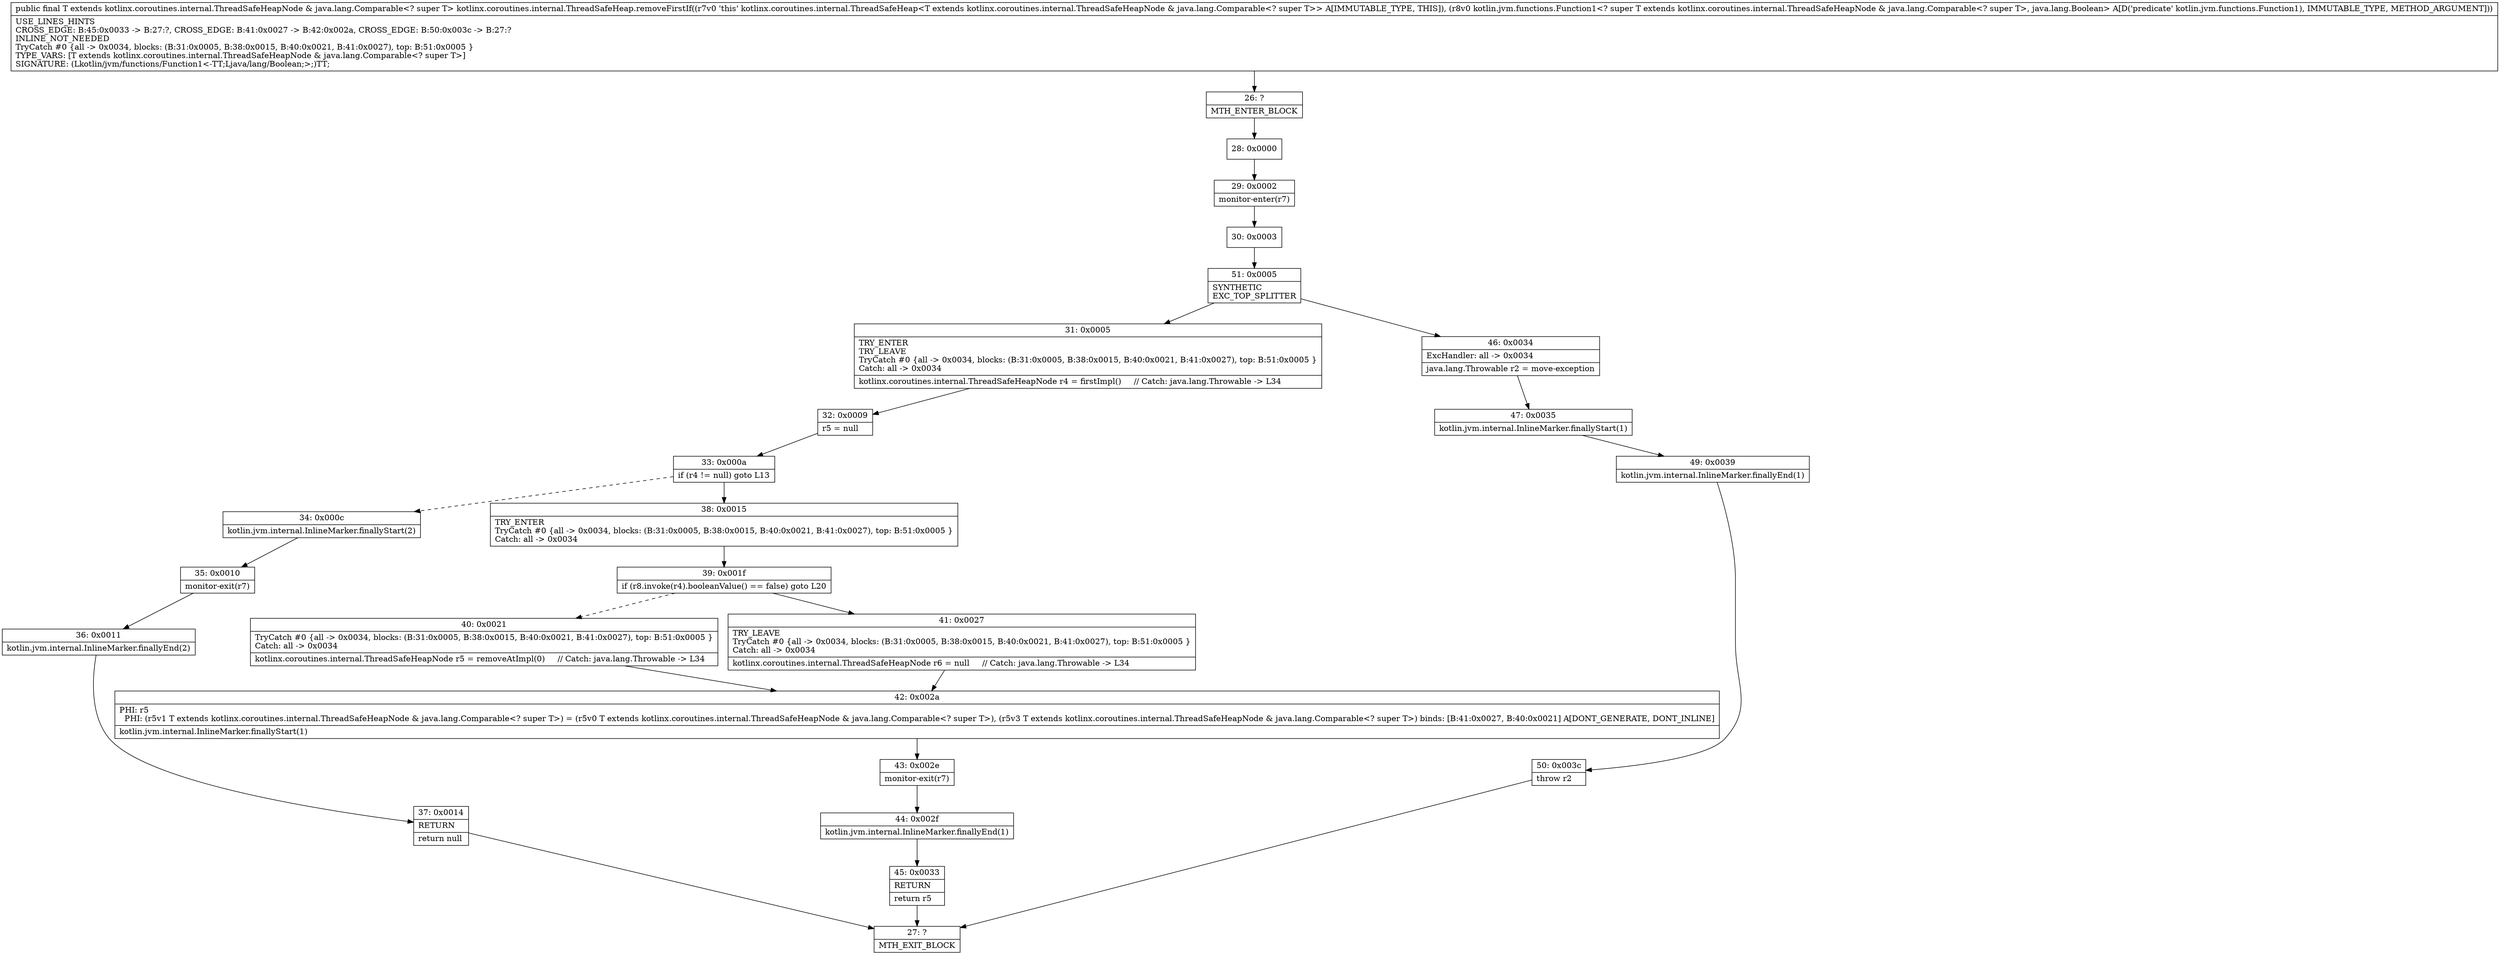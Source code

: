 digraph "CFG forkotlinx.coroutines.internal.ThreadSafeHeap.removeFirstIf(Lkotlin\/jvm\/functions\/Function1;)Lkotlinx\/coroutines\/internal\/ThreadSafeHeapNode;" {
Node_26 [shape=record,label="{26\:\ ?|MTH_ENTER_BLOCK\l}"];
Node_28 [shape=record,label="{28\:\ 0x0000}"];
Node_29 [shape=record,label="{29\:\ 0x0002|monitor\-enter(r7)\l}"];
Node_30 [shape=record,label="{30\:\ 0x0003}"];
Node_51 [shape=record,label="{51\:\ 0x0005|SYNTHETIC\lEXC_TOP_SPLITTER\l}"];
Node_31 [shape=record,label="{31\:\ 0x0005|TRY_ENTER\lTRY_LEAVE\lTryCatch #0 \{all \-\> 0x0034, blocks: (B:31:0x0005, B:38:0x0015, B:40:0x0021, B:41:0x0027), top: B:51:0x0005 \}\lCatch: all \-\> 0x0034\l|kotlinx.coroutines.internal.ThreadSafeHeapNode r4 = firstImpl()     \/\/ Catch: java.lang.Throwable \-\> L34\l}"];
Node_32 [shape=record,label="{32\:\ 0x0009|r5 = null\l}"];
Node_33 [shape=record,label="{33\:\ 0x000a|if (r4 != null) goto L13\l}"];
Node_34 [shape=record,label="{34\:\ 0x000c|kotlin.jvm.internal.InlineMarker.finallyStart(2)\l}"];
Node_35 [shape=record,label="{35\:\ 0x0010|monitor\-exit(r7)\l}"];
Node_36 [shape=record,label="{36\:\ 0x0011|kotlin.jvm.internal.InlineMarker.finallyEnd(2)\l}"];
Node_37 [shape=record,label="{37\:\ 0x0014|RETURN\l|return null\l}"];
Node_27 [shape=record,label="{27\:\ ?|MTH_EXIT_BLOCK\l}"];
Node_38 [shape=record,label="{38\:\ 0x0015|TRY_ENTER\lTryCatch #0 \{all \-\> 0x0034, blocks: (B:31:0x0005, B:38:0x0015, B:40:0x0021, B:41:0x0027), top: B:51:0x0005 \}\lCatch: all \-\> 0x0034\l}"];
Node_39 [shape=record,label="{39\:\ 0x001f|if (r8.invoke(r4).booleanValue() == false) goto L20\l}"];
Node_40 [shape=record,label="{40\:\ 0x0021|TryCatch #0 \{all \-\> 0x0034, blocks: (B:31:0x0005, B:38:0x0015, B:40:0x0021, B:41:0x0027), top: B:51:0x0005 \}\lCatch: all \-\> 0x0034\l|kotlinx.coroutines.internal.ThreadSafeHeapNode r5 = removeAtImpl(0)     \/\/ Catch: java.lang.Throwable \-\> L34\l}"];
Node_42 [shape=record,label="{42\:\ 0x002a|PHI: r5 \l  PHI: (r5v1 T extends kotlinx.coroutines.internal.ThreadSafeHeapNode & java.lang.Comparable\<? super T\>) = (r5v0 T extends kotlinx.coroutines.internal.ThreadSafeHeapNode & java.lang.Comparable\<? super T\>), (r5v3 T extends kotlinx.coroutines.internal.ThreadSafeHeapNode & java.lang.Comparable\<? super T\>) binds: [B:41:0x0027, B:40:0x0021] A[DONT_GENERATE, DONT_INLINE]\l|kotlin.jvm.internal.InlineMarker.finallyStart(1)\l}"];
Node_43 [shape=record,label="{43\:\ 0x002e|monitor\-exit(r7)\l}"];
Node_44 [shape=record,label="{44\:\ 0x002f|kotlin.jvm.internal.InlineMarker.finallyEnd(1)\l}"];
Node_45 [shape=record,label="{45\:\ 0x0033|RETURN\l|return r5\l}"];
Node_41 [shape=record,label="{41\:\ 0x0027|TRY_LEAVE\lTryCatch #0 \{all \-\> 0x0034, blocks: (B:31:0x0005, B:38:0x0015, B:40:0x0021, B:41:0x0027), top: B:51:0x0005 \}\lCatch: all \-\> 0x0034\l|kotlinx.coroutines.internal.ThreadSafeHeapNode r6 = null     \/\/ Catch: java.lang.Throwable \-\> L34\l}"];
Node_46 [shape=record,label="{46\:\ 0x0034|ExcHandler: all \-\> 0x0034\l|java.lang.Throwable r2 = move\-exception\l}"];
Node_47 [shape=record,label="{47\:\ 0x0035|kotlin.jvm.internal.InlineMarker.finallyStart(1)\l}"];
Node_49 [shape=record,label="{49\:\ 0x0039|kotlin.jvm.internal.InlineMarker.finallyEnd(1)\l}"];
Node_50 [shape=record,label="{50\:\ 0x003c|throw r2\l}"];
MethodNode[shape=record,label="{public final T extends kotlinx.coroutines.internal.ThreadSafeHeapNode & java.lang.Comparable\<? super T\> kotlinx.coroutines.internal.ThreadSafeHeap.removeFirstIf((r7v0 'this' kotlinx.coroutines.internal.ThreadSafeHeap\<T extends kotlinx.coroutines.internal.ThreadSafeHeapNode & java.lang.Comparable\<? super T\>\> A[IMMUTABLE_TYPE, THIS]), (r8v0 kotlin.jvm.functions.Function1\<? super T extends kotlinx.coroutines.internal.ThreadSafeHeapNode & java.lang.Comparable\<? super T\>, java.lang.Boolean\> A[D('predicate' kotlin.jvm.functions.Function1), IMMUTABLE_TYPE, METHOD_ARGUMENT]))  | USE_LINES_HINTS\lCROSS_EDGE: B:45:0x0033 \-\> B:27:?, CROSS_EDGE: B:41:0x0027 \-\> B:42:0x002a, CROSS_EDGE: B:50:0x003c \-\> B:27:?\lINLINE_NOT_NEEDED\lTryCatch #0 \{all \-\> 0x0034, blocks: (B:31:0x0005, B:38:0x0015, B:40:0x0021, B:41:0x0027), top: B:51:0x0005 \}\lTYPE_VARS: [T extends kotlinx.coroutines.internal.ThreadSafeHeapNode & java.lang.Comparable\<? super T\>]\lSIGNATURE: (Lkotlin\/jvm\/functions\/Function1\<\-TT;Ljava\/lang\/Boolean;\>;)TT;\l}"];
MethodNode -> Node_26;Node_26 -> Node_28;
Node_28 -> Node_29;
Node_29 -> Node_30;
Node_30 -> Node_51;
Node_51 -> Node_31;
Node_51 -> Node_46;
Node_31 -> Node_32;
Node_32 -> Node_33;
Node_33 -> Node_34[style=dashed];
Node_33 -> Node_38;
Node_34 -> Node_35;
Node_35 -> Node_36;
Node_36 -> Node_37;
Node_37 -> Node_27;
Node_38 -> Node_39;
Node_39 -> Node_40[style=dashed];
Node_39 -> Node_41;
Node_40 -> Node_42;
Node_42 -> Node_43;
Node_43 -> Node_44;
Node_44 -> Node_45;
Node_45 -> Node_27;
Node_41 -> Node_42;
Node_46 -> Node_47;
Node_47 -> Node_49;
Node_49 -> Node_50;
Node_50 -> Node_27;
}

